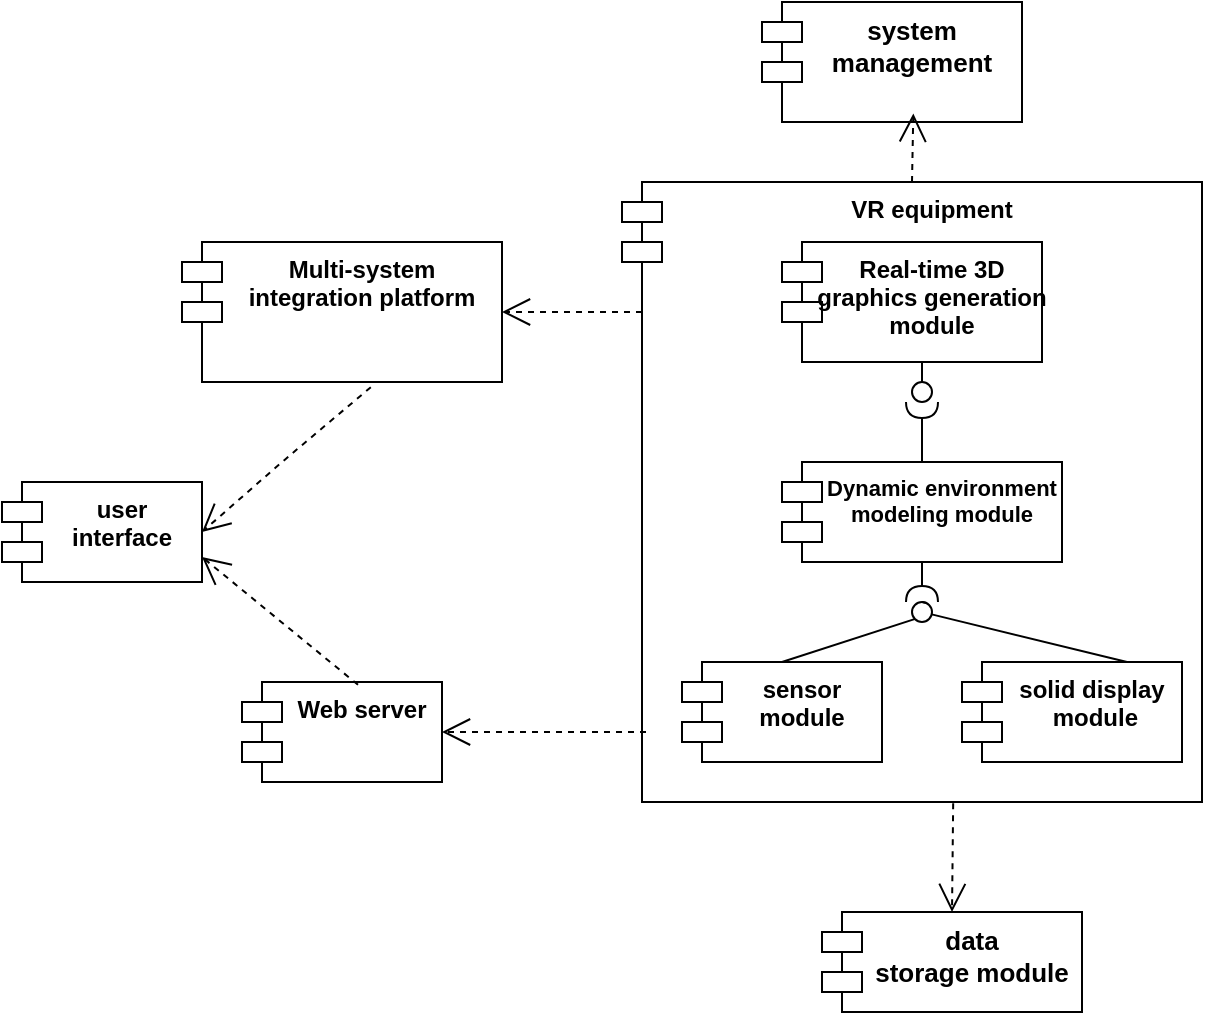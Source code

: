 <mxfile version="15.3.2" type="github">
  <diagram id="E543Xju9xC7WCiTe5faD" name="Page-1">
    <mxGraphModel dx="1550" dy="779" grid="1" gridSize="10" guides="1" tooltips="1" connect="1" arrows="1" fold="1" page="1" pageScale="1" pageWidth="827" pageHeight="1169" math="0" shadow="0">
      <root>
        <mxCell id="0" />
        <mxCell id="1" parent="0" />
        <mxCell id="gBX-jiKGsO2nFO1xlRLS-1" value="VR equipment" style="shape=module;align=left;spacingLeft=20;align=center;verticalAlign=top;fontStyle=1" parent="1" vertex="1">
          <mxGeometry x="390" y="170" width="290" height="310" as="geometry" />
        </mxCell>
        <mxCell id="gBX-jiKGsO2nFO1xlRLS-2" value="Web server" style="shape=module;align=left;spacingLeft=20;align=center;verticalAlign=top;fontStyle=1" parent="1" vertex="1">
          <mxGeometry x="200" y="420" width="100" height="50" as="geometry" />
        </mxCell>
        <mxCell id="gBX-jiKGsO2nFO1xlRLS-3" value="Dynamic environment &#xa;modeling module" style="shape=module;align=left;spacingLeft=20;align=center;verticalAlign=top;fontSize=11;fontStyle=1" parent="1" vertex="1">
          <mxGeometry x="470" y="310" width="140" height="50" as="geometry" />
        </mxCell>
        <mxCell id="gBX-jiKGsO2nFO1xlRLS-4" value="Real-time 3D &#xa;graphics generation&#xa;module" style="shape=module;align=left;spacingLeft=20;align=center;verticalAlign=top;fontStyle=1" parent="1" vertex="1">
          <mxGeometry x="470" y="200" width="130" height="60" as="geometry" />
        </mxCell>
        <mxCell id="gBX-jiKGsO2nFO1xlRLS-5" value="sensor&#xa;module" style="shape=module;align=left;spacingLeft=20;align=center;verticalAlign=top;fontStyle=1" parent="1" vertex="1">
          <mxGeometry x="420" y="410" width="100" height="50" as="geometry" />
        </mxCell>
        <mxCell id="gBX-jiKGsO2nFO1xlRLS-6" value="data&#xa;storage module" style="shape=module;align=left;spacingLeft=20;align=center;verticalAlign=top;fontSize=13;fontStyle=1" parent="1" vertex="1">
          <mxGeometry x="490" y="535" width="130" height="50" as="geometry" />
        </mxCell>
        <mxCell id="gBX-jiKGsO2nFO1xlRLS-7" value="user&#xa;interface&#xa;" style="shape=module;align=left;spacingLeft=20;align=center;verticalAlign=top;fontStyle=1" parent="1" vertex="1">
          <mxGeometry x="80" y="320" width="100" height="50" as="geometry" />
        </mxCell>
        <mxCell id="gBX-jiKGsO2nFO1xlRLS-8" value="solid display&#xa; module" style="shape=module;align=left;spacingLeft=20;align=center;verticalAlign=top;fontStyle=1" parent="1" vertex="1">
          <mxGeometry x="560" y="410" width="110" height="50" as="geometry" />
        </mxCell>
        <mxCell id="gBX-jiKGsO2nFO1xlRLS-9" value="Multi-system &#xa;integration platform" style="shape=module;align=left;spacingLeft=20;align=center;verticalAlign=top;fontStyle=1" parent="1" vertex="1">
          <mxGeometry x="170" y="200" width="160" height="70" as="geometry" />
        </mxCell>
        <mxCell id="HA26hGZPvQpfxJ8crLt3-8" value="" style="rounded=0;orthogonalLoop=1;jettySize=auto;html=1;endArrow=none;endFill=0;startArrow=none;" edge="1" parent="1" source="HA26hGZPvQpfxJ8crLt3-13">
          <mxGeometry relative="1" as="geometry">
            <mxPoint x="540" y="260" as="sourcePoint" />
            <mxPoint x="540" y="280" as="targetPoint" />
          </mxGeometry>
        </mxCell>
        <mxCell id="HA26hGZPvQpfxJ8crLt3-9" value="" style="rounded=0;orthogonalLoop=1;jettySize=auto;html=1;endArrow=halfCircle;endFill=0;endSize=6;strokeWidth=1;exitX=0.5;exitY=0;exitDx=0;exitDy=0;" edge="1" parent="1" source="gBX-jiKGsO2nFO1xlRLS-3">
          <mxGeometry relative="1" as="geometry">
            <mxPoint x="740" y="360" as="sourcePoint" />
            <mxPoint x="540" y="280" as="targetPoint" />
          </mxGeometry>
        </mxCell>
        <mxCell id="HA26hGZPvQpfxJ8crLt3-13" value="" style="ellipse;whiteSpace=wrap;html=1;aspect=fixed;" vertex="1" parent="1">
          <mxGeometry x="535" y="270" width="10" height="10" as="geometry" />
        </mxCell>
        <mxCell id="HA26hGZPvQpfxJ8crLt3-16" value="" style="rounded=0;orthogonalLoop=1;jettySize=auto;html=1;endArrow=none;endFill=0;" edge="1" parent="1" target="HA26hGZPvQpfxJ8crLt3-13">
          <mxGeometry relative="1" as="geometry">
            <mxPoint x="540" y="260" as="sourcePoint" />
            <mxPoint x="540" y="280" as="targetPoint" />
          </mxGeometry>
        </mxCell>
        <mxCell id="HA26hGZPvQpfxJ8crLt3-17" value="" style="rounded=0;orthogonalLoop=1;jettySize=auto;html=1;endArrow=none;endFill=0;exitX=0.5;exitY=0;exitDx=0;exitDy=0;entryX=0.86;entryY=0.62;entryDx=0;entryDy=0;entryPerimeter=0;" edge="1" target="HA26hGZPvQpfxJ8crLt3-19" parent="1" source="gBX-jiKGsO2nFO1xlRLS-5">
          <mxGeometry relative="1" as="geometry">
            <mxPoint x="720" y="320" as="sourcePoint" />
            <mxPoint x="560" y="380" as="targetPoint" />
          </mxGeometry>
        </mxCell>
        <mxCell id="HA26hGZPvQpfxJ8crLt3-18" value="" style="rounded=0;orthogonalLoop=1;jettySize=auto;html=1;endArrow=halfCircle;endFill=0;endSize=6;strokeWidth=1;exitX=0.5;exitY=1;exitDx=0;exitDy=0;" edge="1" parent="1" source="gBX-jiKGsO2nFO1xlRLS-3">
          <mxGeometry relative="1" as="geometry">
            <mxPoint x="800" y="400" as="sourcePoint" />
            <mxPoint x="540" y="380" as="targetPoint" />
          </mxGeometry>
        </mxCell>
        <mxCell id="HA26hGZPvQpfxJ8crLt3-21" value="" style="endArrow=none;html=1;entryX=0.75;entryY=0;entryDx=0;entryDy=0;startArrow=none;" edge="1" parent="1" source="HA26hGZPvQpfxJ8crLt3-19" target="gBX-jiKGsO2nFO1xlRLS-8">
          <mxGeometry width="50" height="50" relative="1" as="geometry">
            <mxPoint x="540" y="380" as="sourcePoint" />
            <mxPoint x="730" y="390" as="targetPoint" />
          </mxGeometry>
        </mxCell>
        <mxCell id="HA26hGZPvQpfxJ8crLt3-19" value="" style="ellipse;whiteSpace=wrap;html=1;fontFamily=Helvetica;fontSize=12;fontColor=#000000;align=center;strokeColor=#000000;fillColor=#ffffff;points=[];aspect=fixed;resizable=0;" vertex="1" parent="1">
          <mxGeometry x="535" y="380" width="10" height="10" as="geometry" />
        </mxCell>
        <mxCell id="HA26hGZPvQpfxJ8crLt3-22" value="" style="endArrow=none;html=1;entryX=0.75;entryY=0;entryDx=0;entryDy=0;" edge="1" parent="1" target="HA26hGZPvQpfxJ8crLt3-19">
          <mxGeometry width="50" height="50" relative="1" as="geometry">
            <mxPoint x="540" y="380" as="sourcePoint" />
            <mxPoint x="642.5" y="410" as="targetPoint" />
          </mxGeometry>
        </mxCell>
        <mxCell id="HA26hGZPvQpfxJ8crLt3-24" value="" style="endArrow=open;endSize=12;dashed=1;html=1;fontSize=13;entryX=0.5;entryY=0;entryDx=0;entryDy=0;exitX=0.571;exitY=1.002;exitDx=0;exitDy=0;exitPerimeter=0;" edge="1" parent="1" source="gBX-jiKGsO2nFO1xlRLS-1" target="gBX-jiKGsO2nFO1xlRLS-6">
          <mxGeometry width="160" relative="1" as="geometry">
            <mxPoint x="555" y="490" as="sourcePoint" />
            <mxPoint x="770" y="430" as="targetPoint" />
          </mxGeometry>
        </mxCell>
        <mxCell id="HA26hGZPvQpfxJ8crLt3-25" value="" style="endArrow=open;endSize=12;dashed=1;html=1;fontSize=13;entryX=1;entryY=0.5;entryDx=0;entryDy=0;" edge="1" parent="1" target="gBX-jiKGsO2nFO1xlRLS-9">
          <mxGeometry width="160" relative="1" as="geometry">
            <mxPoint x="400" y="235" as="sourcePoint" />
            <mxPoint x="770" y="430" as="targetPoint" />
          </mxGeometry>
        </mxCell>
        <mxCell id="HA26hGZPvQpfxJ8crLt3-26" value="" style="endArrow=open;endSize=12;dashed=1;html=1;fontSize=13;entryX=1;entryY=0.5;entryDx=0;entryDy=0;" edge="1" parent="1" target="gBX-jiKGsO2nFO1xlRLS-2">
          <mxGeometry width="160" relative="1" as="geometry">
            <mxPoint x="402" y="445" as="sourcePoint" />
            <mxPoint x="770" y="430" as="targetPoint" />
          </mxGeometry>
        </mxCell>
        <mxCell id="HA26hGZPvQpfxJ8crLt3-27" value="system &#xa;management" style="shape=module;align=left;spacingLeft=20;align=center;verticalAlign=top;fontSize=13;fontStyle=1" vertex="1" parent="1">
          <mxGeometry x="460" y="80" width="130" height="60" as="geometry" />
        </mxCell>
        <mxCell id="HA26hGZPvQpfxJ8crLt3-28" value="" style="endArrow=open;endSize=12;dashed=1;html=1;fontSize=13;exitX=0.5;exitY=0;exitDx=0;exitDy=0;entryX=0.582;entryY=0.93;entryDx=0;entryDy=0;entryPerimeter=0;" edge="1" parent="1" source="gBX-jiKGsO2nFO1xlRLS-1" target="HA26hGZPvQpfxJ8crLt3-27">
          <mxGeometry width="160" relative="1" as="geometry">
            <mxPoint x="610" y="430" as="sourcePoint" />
            <mxPoint x="770" y="430" as="targetPoint" />
          </mxGeometry>
        </mxCell>
        <mxCell id="HA26hGZPvQpfxJ8crLt3-29" value="" style="endArrow=open;endSize=12;dashed=1;html=1;fontSize=13;exitX=0.59;exitY=1.037;exitDx=0;exitDy=0;exitPerimeter=0;entryX=1;entryY=0.5;entryDx=0;entryDy=0;" edge="1" parent="1" source="gBX-jiKGsO2nFO1xlRLS-9" target="gBX-jiKGsO2nFO1xlRLS-7">
          <mxGeometry width="160" relative="1" as="geometry">
            <mxPoint x="610" y="430" as="sourcePoint" />
            <mxPoint x="770" y="430" as="targetPoint" />
            <Array as="points">
              <mxPoint x="220" y="310" />
            </Array>
          </mxGeometry>
        </mxCell>
        <mxCell id="HA26hGZPvQpfxJ8crLt3-31" value="" style="endArrow=open;endSize=12;dashed=1;html=1;fontSize=13;exitX=0.58;exitY=0.028;exitDx=0;exitDy=0;exitPerimeter=0;entryX=1;entryY=0.75;entryDx=0;entryDy=0;" edge="1" parent="1" source="gBX-jiKGsO2nFO1xlRLS-2" target="gBX-jiKGsO2nFO1xlRLS-7">
          <mxGeometry width="160" relative="1" as="geometry">
            <mxPoint x="610" y="430" as="sourcePoint" />
            <mxPoint x="770" y="430" as="targetPoint" />
            <Array as="points" />
          </mxGeometry>
        </mxCell>
      </root>
    </mxGraphModel>
  </diagram>
</mxfile>
